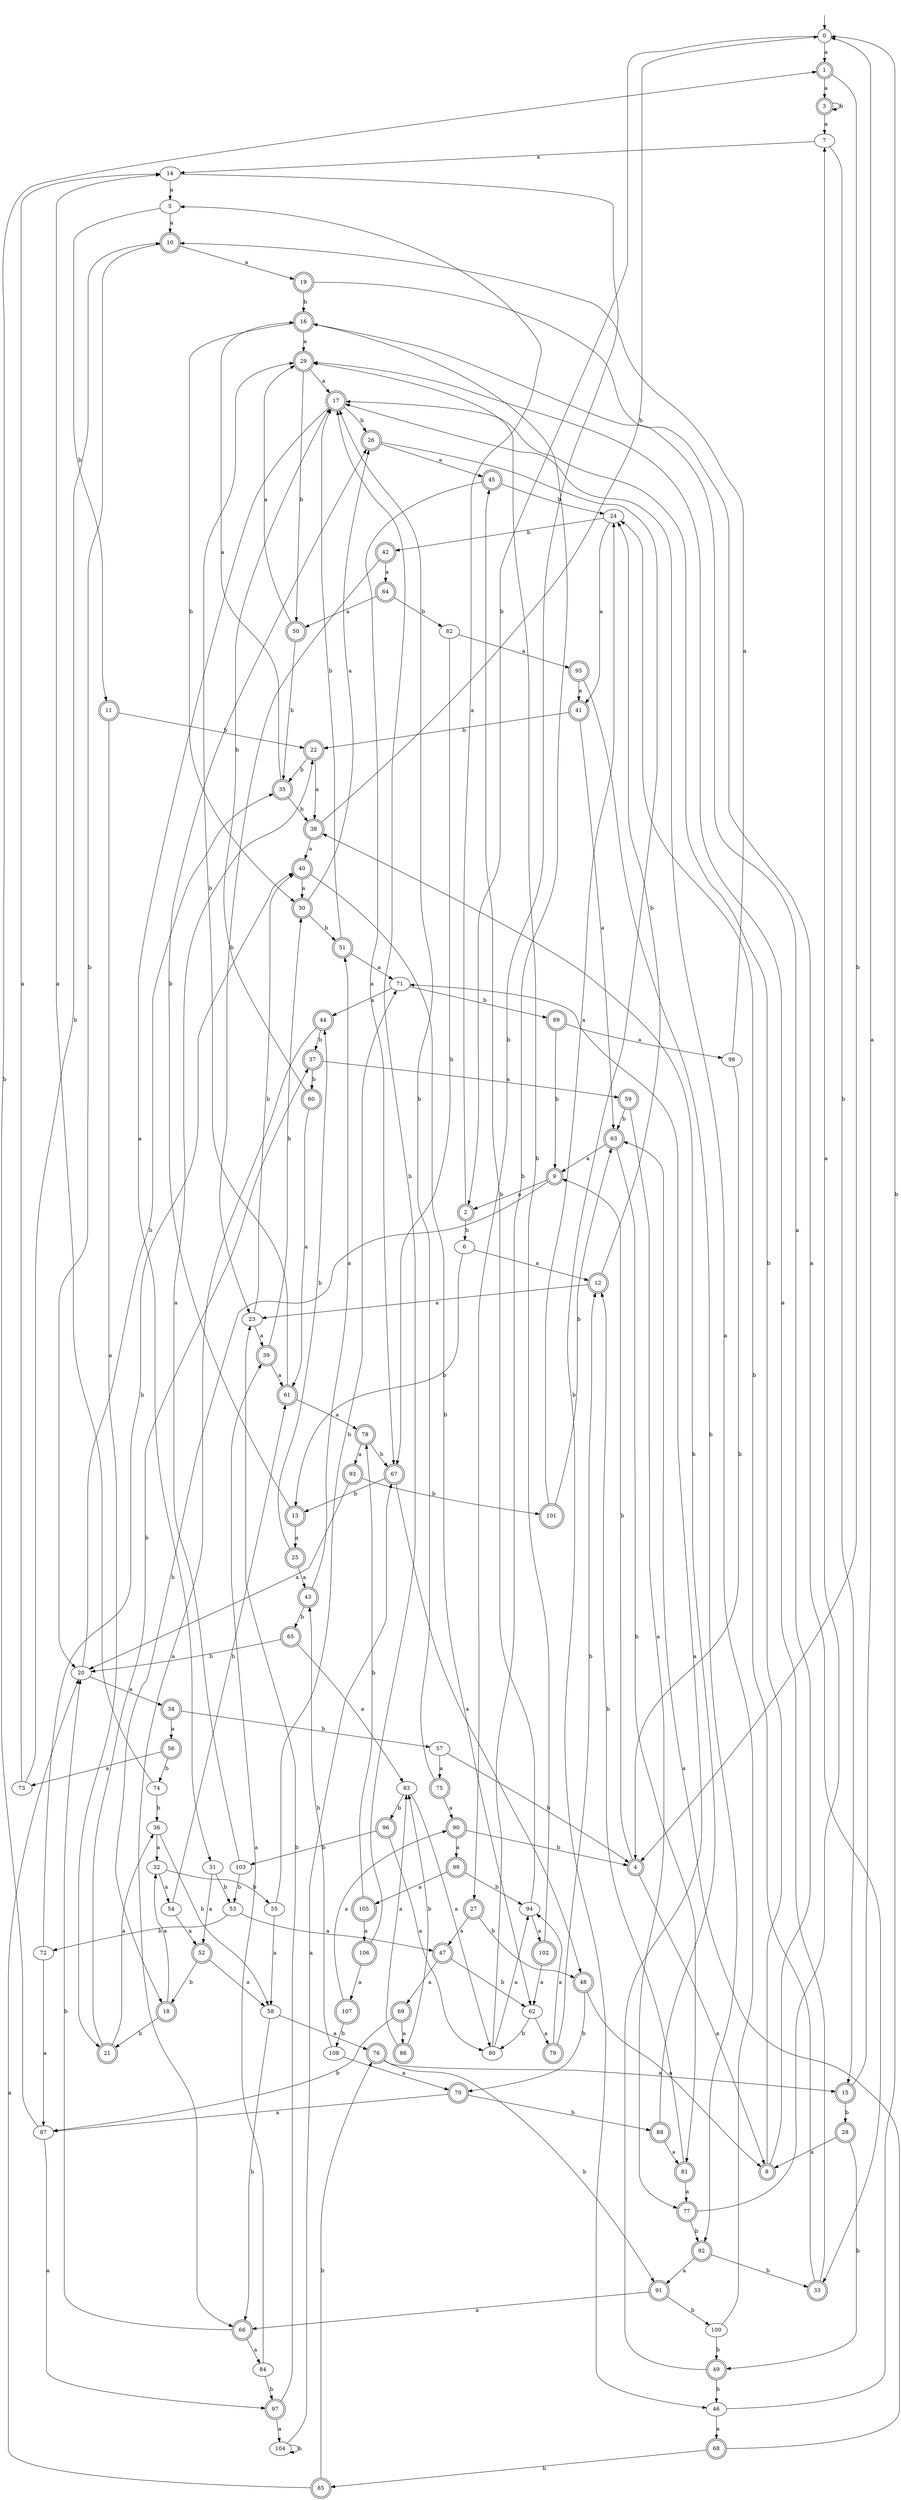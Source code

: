 digraph RandomDFA {
  __start0 [label="", shape=none];
  __start0 -> 0 [label=""];
  0 [shape=circle]
  0 -> 1 [label="a"]
  0 -> 2 [label="b"]
  1 [shape=doublecircle]
  1 -> 3 [label="a"]
  1 -> 4 [label="b"]
  2 [shape=doublecircle]
  2 -> 5 [label="a"]
  2 -> 6 [label="b"]
  3 [shape=doublecircle]
  3 -> 7 [label="a"]
  3 -> 3 [label="b"]
  4 [shape=doublecircle]
  4 -> 8 [label="a"]
  4 -> 9 [label="b"]
  5
  5 -> 10 [label="a"]
  5 -> 11 [label="b"]
  6
  6 -> 12 [label="a"]
  6 -> 13 [label="b"]
  7
  7 -> 14 [label="a"]
  7 -> 15 [label="b"]
  8 [shape=doublecircle]
  8 -> 16 [label="a"]
  8 -> 17 [label="b"]
  9 [shape=doublecircle]
  9 -> 2 [label="a"]
  9 -> 18 [label="b"]
  10 [shape=doublecircle]
  10 -> 19 [label="a"]
  10 -> 20 [label="b"]
  11 [shape=doublecircle]
  11 -> 21 [label="a"]
  11 -> 22 [label="b"]
  12 [shape=doublecircle]
  12 -> 23 [label="a"]
  12 -> 24 [label="b"]
  13 [shape=doublecircle]
  13 -> 25 [label="a"]
  13 -> 26 [label="b"]
  14
  14 -> 5 [label="a"]
  14 -> 27 [label="b"]
  15 [shape=doublecircle]
  15 -> 0 [label="a"]
  15 -> 28 [label="b"]
  16 [shape=doublecircle]
  16 -> 29 [label="a"]
  16 -> 30 [label="b"]
  17 [shape=doublecircle]
  17 -> 31 [label="a"]
  17 -> 26 [label="b"]
  18 [shape=doublecircle]
  18 -> 32 [label="a"]
  18 -> 21 [label="b"]
  19 [shape=doublecircle]
  19 -> 33 [label="a"]
  19 -> 16 [label="b"]
  20
  20 -> 34 [label="a"]
  20 -> 35 [label="b"]
  21 [shape=doublecircle]
  21 -> 36 [label="a"]
  21 -> 37 [label="b"]
  22 [shape=doublecircle]
  22 -> 38 [label="a"]
  22 -> 35 [label="b"]
  23
  23 -> 39 [label="a"]
  23 -> 40 [label="b"]
  24
  24 -> 41 [label="a"]
  24 -> 42 [label="b"]
  25 [shape=doublecircle]
  25 -> 43 [label="a"]
  25 -> 44 [label="b"]
  26 [shape=doublecircle]
  26 -> 45 [label="a"]
  26 -> 46 [label="b"]
  27 [shape=doublecircle]
  27 -> 47 [label="a"]
  27 -> 48 [label="b"]
  28 [shape=doublecircle]
  28 -> 8 [label="a"]
  28 -> 49 [label="b"]
  29 [shape=doublecircle]
  29 -> 17 [label="a"]
  29 -> 50 [label="b"]
  30 [shape=doublecircle]
  30 -> 26 [label="a"]
  30 -> 51 [label="b"]
  31
  31 -> 52 [label="a"]
  31 -> 53 [label="b"]
  32
  32 -> 54 [label="a"]
  32 -> 55 [label="b"]
  33 [shape=doublecircle]
  33 -> 29 [label="a"]
  33 -> 24 [label="b"]
  34 [shape=doublecircle]
  34 -> 56 [label="a"]
  34 -> 57 [label="b"]
  35 [shape=doublecircle]
  35 -> 16 [label="a"]
  35 -> 38 [label="b"]
  36
  36 -> 32 [label="a"]
  36 -> 58 [label="b"]
  37 [shape=doublecircle]
  37 -> 59 [label="a"]
  37 -> 60 [label="b"]
  38 [shape=doublecircle]
  38 -> 40 [label="a"]
  38 -> 0 [label="b"]
  39 [shape=doublecircle]
  39 -> 61 [label="a"]
  39 -> 30 [label="b"]
  40 [shape=doublecircle]
  40 -> 30 [label="a"]
  40 -> 62 [label="b"]
  41 [shape=doublecircle]
  41 -> 63 [label="a"]
  41 -> 22 [label="b"]
  42 [shape=doublecircle]
  42 -> 64 [label="a"]
  42 -> 23 [label="b"]
  43 [shape=doublecircle]
  43 -> 51 [label="a"]
  43 -> 65 [label="b"]
  44 [shape=doublecircle]
  44 -> 66 [label="a"]
  44 -> 37 [label="b"]
  45 [shape=doublecircle]
  45 -> 67 [label="a"]
  45 -> 24 [label="b"]
  46
  46 -> 68 [label="a"]
  46 -> 0 [label="b"]
  47 [shape=doublecircle]
  47 -> 69 [label="a"]
  47 -> 62 [label="b"]
  48 [shape=doublecircle]
  48 -> 8 [label="a"]
  48 -> 70 [label="b"]
  49 [shape=doublecircle]
  49 -> 71 [label="a"]
  49 -> 46 [label="b"]
  50 [shape=doublecircle]
  50 -> 29 [label="a"]
  50 -> 35 [label="b"]
  51 [shape=doublecircle]
  51 -> 71 [label="a"]
  51 -> 17 [label="b"]
  52 [shape=doublecircle]
  52 -> 58 [label="a"]
  52 -> 18 [label="b"]
  53
  53 -> 47 [label="a"]
  53 -> 72 [label="b"]
  54
  54 -> 52 [label="a"]
  54 -> 61 [label="b"]
  55
  55 -> 58 [label="a"]
  55 -> 71 [label="b"]
  56 [shape=doublecircle]
  56 -> 73 [label="a"]
  56 -> 74 [label="b"]
  57
  57 -> 75 [label="a"]
  57 -> 4 [label="b"]
  58
  58 -> 76 [label="a"]
  58 -> 66 [label="b"]
  59 [shape=doublecircle]
  59 -> 77 [label="a"]
  59 -> 63 [label="b"]
  60 [shape=doublecircle]
  60 -> 61 [label="a"]
  60 -> 17 [label="b"]
  61 [shape=doublecircle]
  61 -> 78 [label="a"]
  61 -> 29 [label="b"]
  62
  62 -> 79 [label="a"]
  62 -> 80 [label="b"]
  63 [shape=doublecircle]
  63 -> 9 [label="a"]
  63 -> 81 [label="b"]
  64 [shape=doublecircle]
  64 -> 50 [label="a"]
  64 -> 82 [label="b"]
  65 [shape=doublecircle]
  65 -> 83 [label="a"]
  65 -> 20 [label="b"]
  66 [shape=doublecircle]
  66 -> 84 [label="a"]
  66 -> 20 [label="b"]
  67 [shape=doublecircle]
  67 -> 48 [label="a"]
  67 -> 13 [label="b"]
  68 [shape=doublecircle]
  68 -> 63 [label="a"]
  68 -> 85 [label="b"]
  69 [shape=doublecircle]
  69 -> 86 [label="a"]
  69 -> 87 [label="b"]
  70 [shape=doublecircle]
  70 -> 87 [label="a"]
  70 -> 88 [label="b"]
  71
  71 -> 44 [label="a"]
  71 -> 89 [label="b"]
  72
  72 -> 87 [label="a"]
  72 -> 40 [label="b"]
  73
  73 -> 14 [label="a"]
  73 -> 10 [label="b"]
  74
  74 -> 14 [label="a"]
  74 -> 36 [label="b"]
  75 [shape=doublecircle]
  75 -> 90 [label="a"]
  75 -> 17 [label="b"]
  76 [shape=doublecircle]
  76 -> 15 [label="a"]
  76 -> 91 [label="b"]
  77 [shape=doublecircle]
  77 -> 7 [label="a"]
  77 -> 92 [label="b"]
  78 [shape=doublecircle]
  78 -> 93 [label="a"]
  78 -> 67 [label="b"]
  79 [shape=doublecircle]
  79 -> 94 [label="a"]
  79 -> 12 [label="b"]
  80
  80 -> 94 [label="a"]
  80 -> 16 [label="b"]
  81 [shape=doublecircle]
  81 -> 77 [label="a"]
  81 -> 12 [label="b"]
  82
  82 -> 95 [label="a"]
  82 -> 67 [label="b"]
  83
  83 -> 80 [label="a"]
  83 -> 96 [label="b"]
  84
  84 -> 39 [label="a"]
  84 -> 97 [label="b"]
  85 [shape=doublecircle]
  85 -> 20 [label="a"]
  85 -> 76 [label="b"]
  86 [shape=doublecircle]
  86 -> 83 [label="a"]
  86 -> 83 [label="b"]
  87
  87 -> 97 [label="a"]
  87 -> 1 [label="b"]
  88 [shape=doublecircle]
  88 -> 81 [label="a"]
  88 -> 38 [label="b"]
  89 [shape=doublecircle]
  89 -> 98 [label="a"]
  89 -> 9 [label="b"]
  90 [shape=doublecircle]
  90 -> 99 [label="a"]
  90 -> 4 [label="b"]
  91 [shape=doublecircle]
  91 -> 66 [label="a"]
  91 -> 100 [label="b"]
  92 [shape=doublecircle]
  92 -> 91 [label="a"]
  92 -> 33 [label="b"]
  93 [shape=doublecircle]
  93 -> 20 [label="a"]
  93 -> 101 [label="b"]
  94
  94 -> 102 [label="a"]
  94 -> 45 [label="b"]
  95 [shape=doublecircle]
  95 -> 41 [label="a"]
  95 -> 92 [label="b"]
  96 [shape=doublecircle]
  96 -> 80 [label="a"]
  96 -> 103 [label="b"]
  97 [shape=doublecircle]
  97 -> 104 [label="a"]
  97 -> 23 [label="b"]
  98
  98 -> 10 [label="a"]
  98 -> 4 [label="b"]
  99 [shape=doublecircle]
  99 -> 105 [label="a"]
  99 -> 94 [label="b"]
  100
  100 -> 17 [label="a"]
  100 -> 49 [label="b"]
  101 [shape=doublecircle]
  101 -> 24 [label="a"]
  101 -> 63 [label="b"]
  102 [shape=doublecircle]
  102 -> 62 [label="a"]
  102 -> 29 [label="b"]
  103
  103 -> 22 [label="a"]
  103 -> 53 [label="b"]
  104
  104 -> 67 [label="a"]
  104 -> 104 [label="b"]
  105 [shape=doublecircle]
  105 -> 106 [label="a"]
  105 -> 78 [label="b"]
  106 [shape=doublecircle]
  106 -> 107 [label="a"]
  106 -> 17 [label="b"]
  107 [shape=doublecircle]
  107 -> 90 [label="a"]
  107 -> 108 [label="b"]
  108
  108 -> 70 [label="a"]
  108 -> 43 [label="b"]
}
